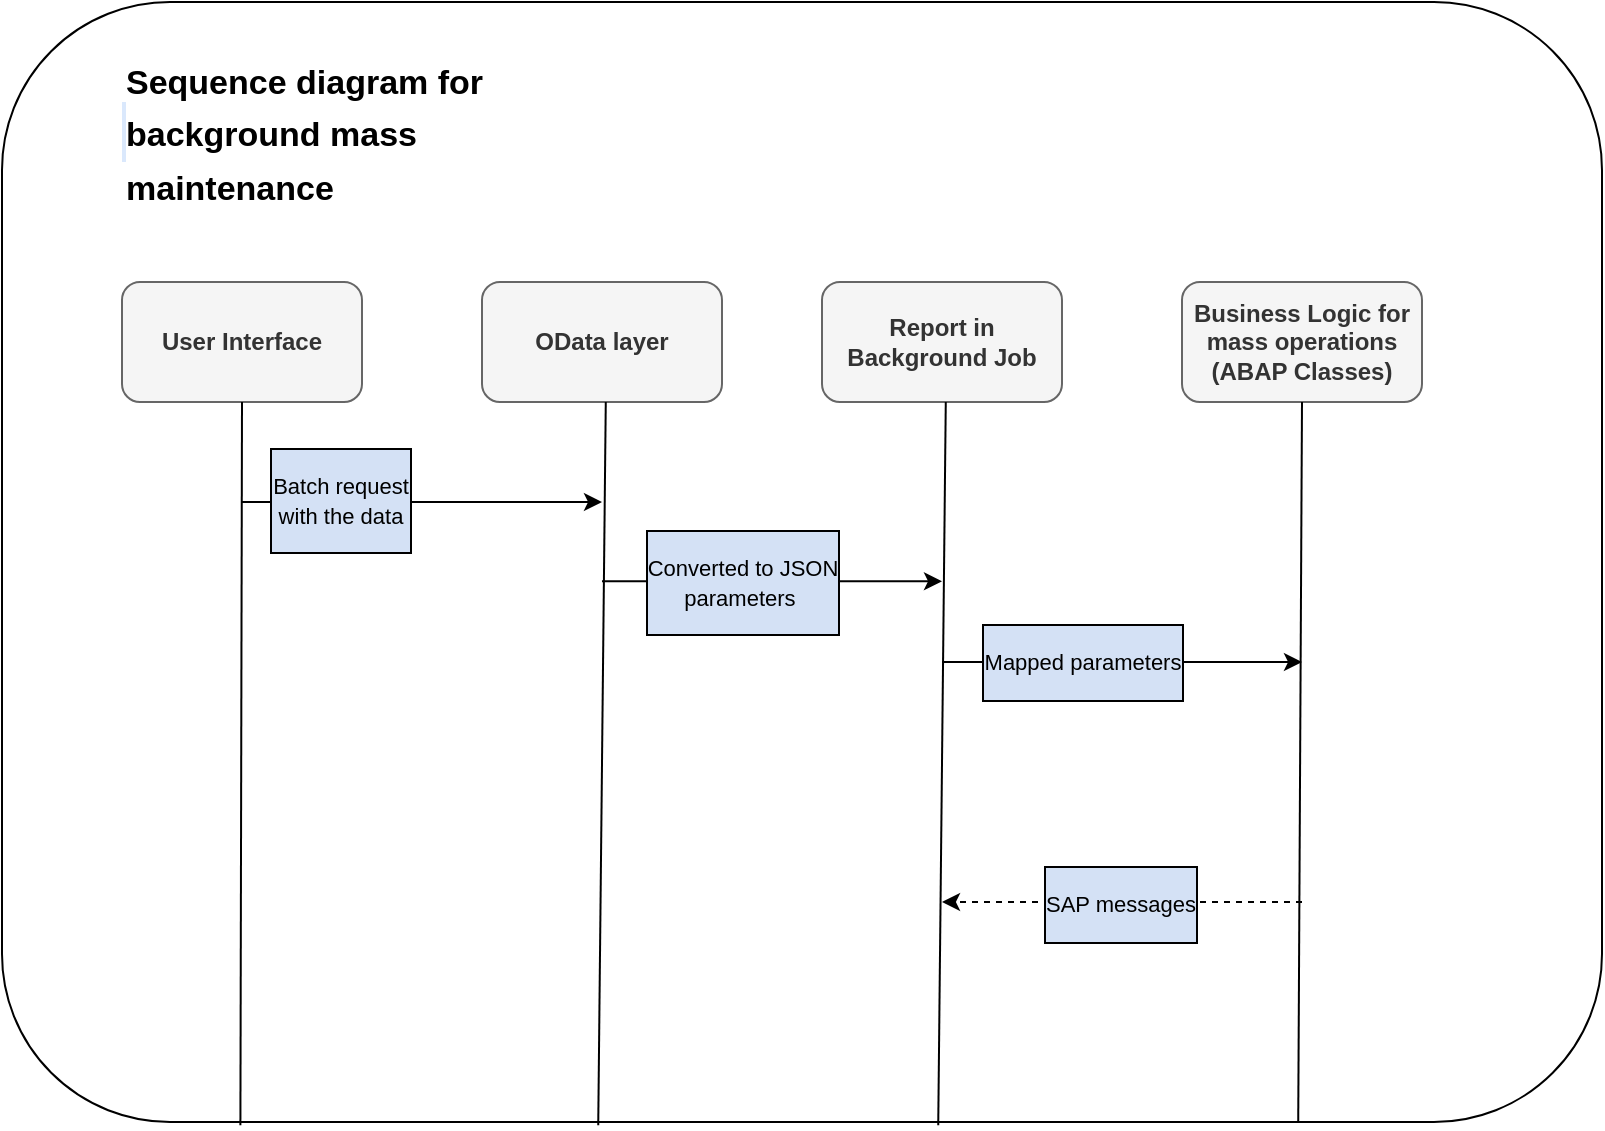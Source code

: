 <mxfile version="15.0.6" type="github">
  <diagram id="LsSbjy-ozvi2V6OpsOK7" name="Page-1">
    <mxGraphModel dx="1718" dy="963" grid="1" gridSize="10" guides="1" tooltips="1" connect="1" arrows="1" fold="1" page="1" pageScale="1" pageWidth="850" pageHeight="1100" math="0" shadow="0">
      <root>
        <mxCell id="0" />
        <mxCell id="1" parent="0" />
        <mxCell id="pDZmUKYT9nEbGKy2nJun-1" value="" style="rounded=1;whiteSpace=wrap;html=1;arcSize=15;" vertex="1" parent="1">
          <mxGeometry x="40" y="80" width="800" height="560" as="geometry" />
        </mxCell>
        <mxCell id="pDZmUKYT9nEbGKy2nJun-4" value="User Interface" style="rounded=1;whiteSpace=wrap;html=1;fillColor=#f5f5f5;strokeColor=#666666;fontColor=#333333;fontStyle=1" vertex="1" parent="1">
          <mxGeometry x="100" y="220" width="120" height="60" as="geometry" />
        </mxCell>
        <mxCell id="pDZmUKYT9nEbGKy2nJun-5" value="OData layer" style="rounded=1;whiteSpace=wrap;html=1;fillColor=#f5f5f5;strokeColor=#666666;fontColor=#333333;fontStyle=1" vertex="1" parent="1">
          <mxGeometry x="280" y="220" width="120" height="60" as="geometry" />
        </mxCell>
        <mxCell id="pDZmUKYT9nEbGKy2nJun-6" value="Report in Background Job" style="rounded=1;whiteSpace=wrap;html=1;fillColor=#f5f5f5;strokeColor=#666666;fontColor=#333333;fontStyle=1" vertex="1" parent="1">
          <mxGeometry x="450" y="220" width="120" height="60" as="geometry" />
        </mxCell>
        <mxCell id="pDZmUKYT9nEbGKy2nJun-7" value="Business Logic for mass operations&lt;br&gt;(ABAP Classes)" style="rounded=1;whiteSpace=wrap;html=1;fillColor=#f5f5f5;strokeColor=#666666;fontColor=#333333;fontStyle=1;shadow=0;sketch=0;glass=0;" vertex="1" parent="1">
          <mxGeometry x="630" y="220" width="120" height="60" as="geometry" />
        </mxCell>
        <mxCell id="pDZmUKYT9nEbGKy2nJun-8" value="" style="endArrow=none;html=1;exitX=0.149;exitY=1.003;exitDx=0;exitDy=0;exitPerimeter=0;" edge="1" parent="1" source="pDZmUKYT9nEbGKy2nJun-1">
          <mxGeometry width="50" height="50" relative="1" as="geometry">
            <mxPoint x="110" y="330" as="sourcePoint" />
            <mxPoint x="160" y="280" as="targetPoint" />
          </mxGeometry>
        </mxCell>
        <mxCell id="pDZmUKYT9nEbGKy2nJun-9" value="" style="endArrow=none;html=1;exitX=0.149;exitY=1.003;exitDx=0;exitDy=0;exitPerimeter=0;" edge="1" parent="1">
          <mxGeometry width="50" height="50" relative="1" as="geometry">
            <mxPoint x="338.11" y="641.59" as="sourcePoint" />
            <mxPoint x="341.89" y="280" as="targetPoint" />
          </mxGeometry>
        </mxCell>
        <mxCell id="pDZmUKYT9nEbGKy2nJun-10" value="" style="endArrow=none;html=1;exitX=0.149;exitY=1.003;exitDx=0;exitDy=0;exitPerimeter=0;" edge="1" parent="1">
          <mxGeometry width="50" height="50" relative="1" as="geometry">
            <mxPoint x="508.11" y="641.59" as="sourcePoint" />
            <mxPoint x="511.89" y="280" as="targetPoint" />
          </mxGeometry>
        </mxCell>
        <mxCell id="pDZmUKYT9nEbGKy2nJun-11" value="" style="endArrow=none;html=1;exitX=0.149;exitY=1.003;exitDx=0;exitDy=0;exitPerimeter=0;entryX=0.5;entryY=1;entryDx=0;entryDy=0;" edge="1" parent="1" target="pDZmUKYT9nEbGKy2nJun-7">
          <mxGeometry width="50" height="50" relative="1" as="geometry">
            <mxPoint x="688.11" y="640.0" as="sourcePoint" />
            <mxPoint x="692" y="278" as="targetPoint" />
          </mxGeometry>
        </mxCell>
        <mxCell id="pDZmUKYT9nEbGKy2nJun-12" value="" style="endArrow=classic;html=1;rounded=1;" edge="1" parent="1">
          <mxGeometry width="50" height="50" relative="1" as="geometry">
            <mxPoint x="160" y="330" as="sourcePoint" />
            <mxPoint x="340" y="330" as="targetPoint" />
          </mxGeometry>
        </mxCell>
        <mxCell id="pDZmUKYT9nEbGKy2nJun-19" value="&lt;p style=&quot;line-height: 130%&quot;&gt;Batch request&lt;br style=&quot;font-size: 11px&quot;&gt;&amp;nbsp;with the data&amp;nbsp;&lt;/p&gt;" style="edgeLabel;html=1;align=center;verticalAlign=middle;resizable=0;points=[];labelBorderColor=#000000;fontSize=11;labelBackgroundColor=#D4E1F5;" vertex="1" connectable="0" parent="pDZmUKYT9nEbGKy2nJun-12">
          <mxGeometry x="-0.463" y="1" relative="1" as="geometry">
            <mxPoint as="offset" />
          </mxGeometry>
        </mxCell>
        <mxCell id="pDZmUKYT9nEbGKy2nJun-13" value="" style="endArrow=classic;html=1;" edge="1" parent="1">
          <mxGeometry width="50" height="50" relative="1" as="geometry">
            <mxPoint x="340" y="369.66" as="sourcePoint" />
            <mxPoint x="510" y="369.66" as="targetPoint" />
          </mxGeometry>
        </mxCell>
        <mxCell id="pDZmUKYT9nEbGKy2nJun-14" value="" style="endArrow=classic;html=1;" edge="1" parent="1">
          <mxGeometry width="50" height="50" relative="1" as="geometry">
            <mxPoint x="510.0" y="410" as="sourcePoint" />
            <mxPoint x="690" y="410" as="targetPoint" />
          </mxGeometry>
        </mxCell>
        <mxCell id="pDZmUKYT9nEbGKy2nJun-16" value="" style="endArrow=classic;html=1;dashed=1;" edge="1" parent="1">
          <mxGeometry width="50" height="50" relative="1" as="geometry">
            <mxPoint x="690" y="530" as="sourcePoint" />
            <mxPoint x="510" y="530" as="targetPoint" />
          </mxGeometry>
        </mxCell>
        <mxCell id="pDZmUKYT9nEbGKy2nJun-20" value="&lt;p style=&quot;line-height: 130%&quot;&gt;Converted to JSON &lt;br&gt;parameters&amp;nbsp;&lt;/p&gt;" style="edgeLabel;html=1;align=center;verticalAlign=middle;resizable=0;points=[];labelBorderColor=#000000;fontSize=11;labelBackgroundColor=#D4E1F5;" vertex="1" connectable="0" parent="1">
          <mxGeometry x="409.996" y="370" as="geometry" />
        </mxCell>
        <mxCell id="pDZmUKYT9nEbGKy2nJun-21" value="&lt;p style=&quot;line-height: 130%&quot;&gt;Mapped parameters&lt;/p&gt;" style="edgeLabel;html=1;align=center;verticalAlign=middle;resizable=0;points=[];labelBorderColor=#000000;fontSize=11;labelBackgroundColor=#D4E1F5;" vertex="1" connectable="0" parent="1">
          <mxGeometry x="579.996" y="410" as="geometry" />
        </mxCell>
        <mxCell id="pDZmUKYT9nEbGKy2nJun-22" value="&lt;p style=&quot;line-height: 130%&quot;&gt;SAP messages&lt;/p&gt;" style="edgeLabel;html=1;align=center;verticalAlign=middle;resizable=0;points=[];labelBorderColor=#000000;fontSize=11;labelBackgroundColor=#D4E1F5;" vertex="1" connectable="0" parent="1">
          <mxGeometry x="599.996" y="530" as="geometry">
            <mxPoint x="-1" y="1" as="offset" />
          </mxGeometry>
        </mxCell>
        <mxCell id="pDZmUKYT9nEbGKy2nJun-25" value="&lt;h1&gt;&lt;font style=&quot;font-size: 17px&quot;&gt;Sequence diagram for background mass maintenance&amp;nbsp;&lt;/font&gt;&lt;/h1&gt;" style="text;html=1;align=left;verticalAlign=middle;whiteSpace=wrap;rounded=0;shadow=0;glass=0;labelBackgroundColor=#FFFFFF;sketch=0;fontSize=11;fillColor=#dae8fc;" vertex="1" parent="1">
          <mxGeometry x="100" y="130" width="240" height="30" as="geometry" />
        </mxCell>
      </root>
    </mxGraphModel>
  </diagram>
</mxfile>

